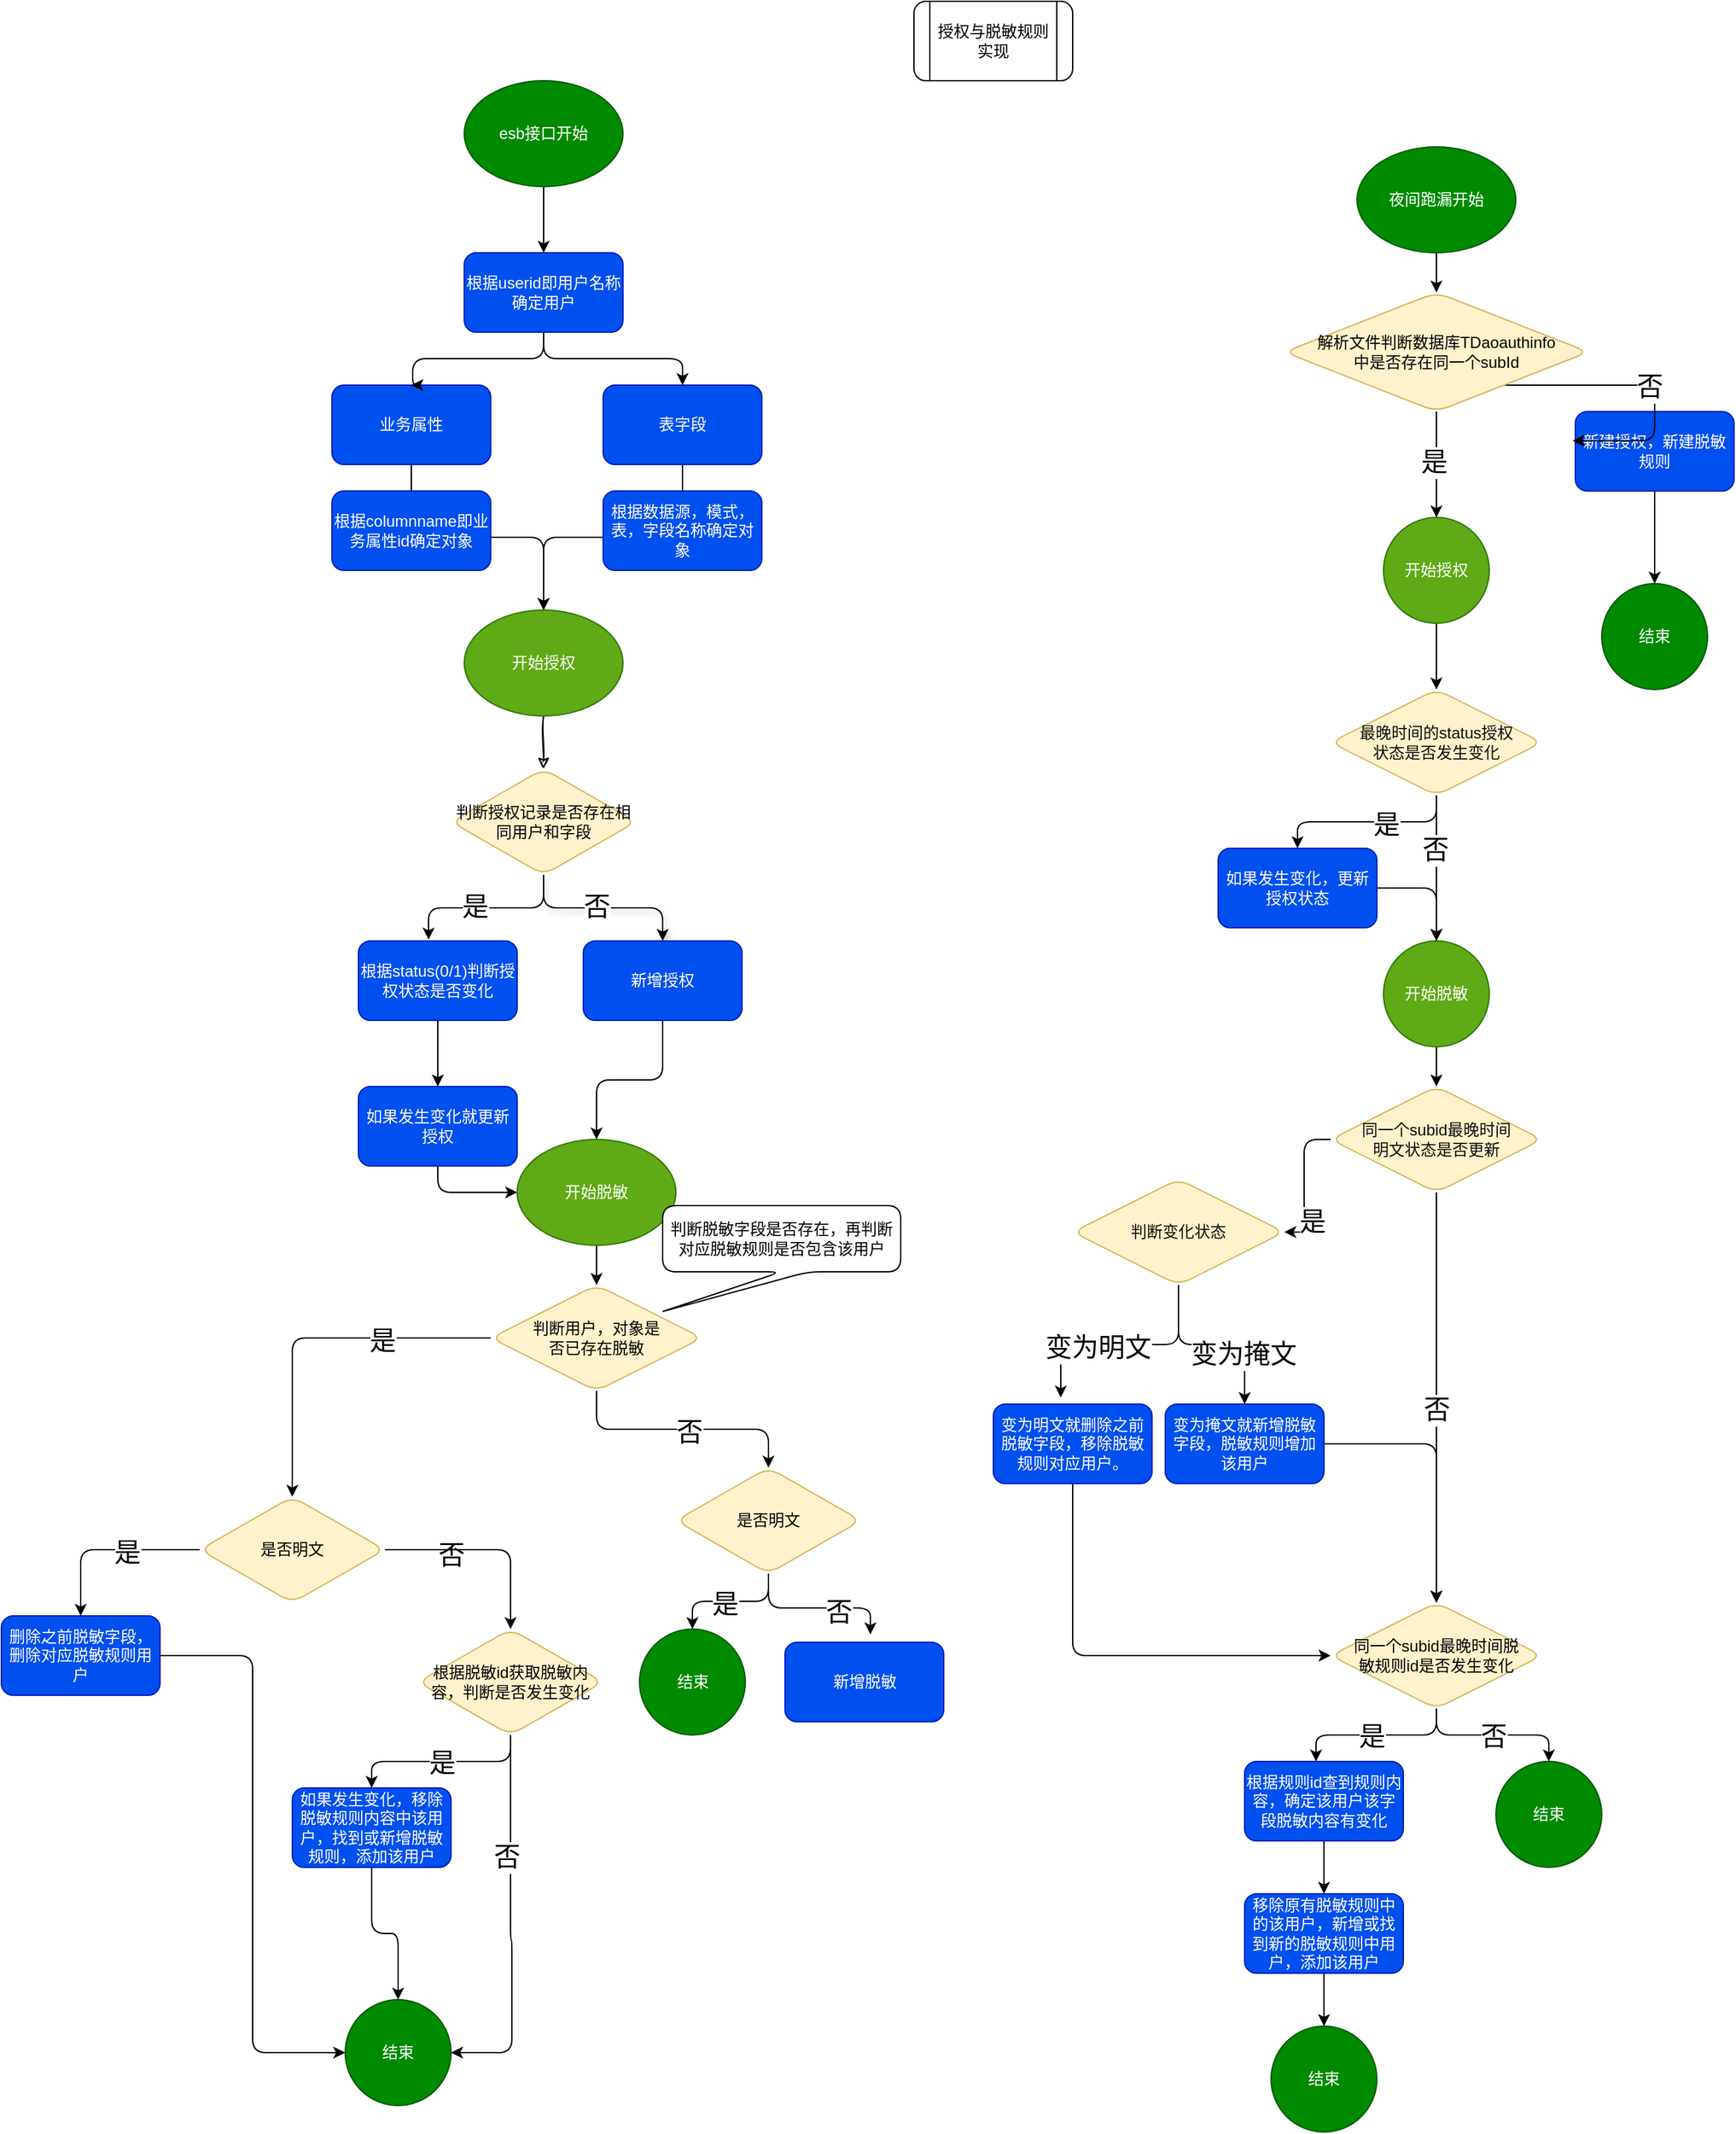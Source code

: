 <mxfile version="21.3.3" type="github">
  <diagram name="第 1 页" id="JEGLBMH6vbY7rjLnTZk3">
    <mxGraphModel dx="954" dy="687" grid="1" gridSize="10" guides="1" tooltips="1" connect="1" arrows="1" fold="1" page="1" pageScale="1" pageWidth="1654" pageHeight="2336" math="0" shadow="0">
      <root>
        <mxCell id="0" />
        <mxCell id="1" parent="0" />
        <mxCell id="SrfIqpWs__mMkCmQZflK-2" value="" style="edgeStyle=orthogonalEdgeStyle;rounded=1;orthogonalLoop=1;jettySize=auto;html=1;" edge="1" parent="1" source="WMcb2O_40LmebdI58iZz-1" target="WMcb2O_40LmebdI58iZz-8">
          <mxGeometry relative="1" as="geometry" />
        </mxCell>
        <mxCell id="WMcb2O_40LmebdI58iZz-1" value="esb接口开始" style="ellipse;whiteSpace=wrap;html=1;fillColor=#008a00;fontColor=#ffffff;strokeColor=#005700;rounded=1;" parent="1" vertex="1">
          <mxGeometry x="440" y="120" width="120" height="80" as="geometry" />
        </mxCell>
        <mxCell id="WMcb2O_40LmebdI58iZz-61" value="" style="edgeStyle=orthogonalEdgeStyle;rounded=1;orthogonalLoop=1;jettySize=auto;html=1;" parent="1" source="WMcb2O_40LmebdI58iZz-2" target="WMcb2O_40LmebdI58iZz-14" edge="1">
          <mxGeometry relative="1" as="geometry" />
        </mxCell>
        <mxCell id="WMcb2O_40LmebdI58iZz-2" value="业务属性" style="rounded=1;whiteSpace=wrap;html=1;fillColor=#0050ef;fontColor=#ffffff;strokeColor=#001DBC;" parent="1" vertex="1">
          <mxGeometry x="340" y="350" width="120" height="60" as="geometry" />
        </mxCell>
        <mxCell id="WMcb2O_40LmebdI58iZz-4" value="授权与脱敏规则实现" style="shape=process;whiteSpace=wrap;html=1;backgroundOutline=1;rounded=1;" parent="1" vertex="1">
          <mxGeometry x="780" y="60" width="120" height="60" as="geometry" />
        </mxCell>
        <mxCell id="SrfIqpWs__mMkCmQZflK-46" value="" style="edgeStyle=orthogonalEdgeStyle;rounded=1;hachureGap=4;orthogonalLoop=1;jettySize=auto;html=1;fontFamily=Architects Daughter;fontSource=https%3A%2F%2Ffonts.googleapis.com%2Fcss%3Ffamily%3DArchitects%2BDaughter;fontSize=16;" edge="1" parent="1" source="WMcb2O_40LmebdI58iZz-5" target="WMcb2O_40LmebdI58iZz-50">
          <mxGeometry relative="1" as="geometry" />
        </mxCell>
        <mxCell id="WMcb2O_40LmebdI58iZz-5" value="夜间跑漏开始" style="ellipse;whiteSpace=wrap;html=1;fillColor=#008a00;fontColor=#ffffff;strokeColor=#005700;rounded=1;" parent="1" vertex="1">
          <mxGeometry x="1115" y="170" width="120" height="80" as="geometry" />
        </mxCell>
        <mxCell id="WMcb2O_40LmebdI58iZz-62" value="" style="edgeStyle=orthogonalEdgeStyle;rounded=1;orthogonalLoop=1;jettySize=auto;html=1;" parent="1" source="WMcb2O_40LmebdI58iZz-6" target="WMcb2O_40LmebdI58iZz-14" edge="1">
          <mxGeometry relative="1" as="geometry" />
        </mxCell>
        <mxCell id="WMcb2O_40LmebdI58iZz-6" value="表字段" style="rounded=1;whiteSpace=wrap;html=1;fillColor=#0050ef;fontColor=#ffffff;strokeColor=#001DBC;" parent="1" vertex="1">
          <mxGeometry x="545" y="350" width="120" height="60" as="geometry" />
        </mxCell>
        <mxCell id="WMcb2O_40LmebdI58iZz-7" value="根据columnname即业务属性id确定对象" style="rounded=1;whiteSpace=wrap;html=1;fillColor=#0050ef;fontColor=#ffffff;strokeColor=#001DBC;" parent="1" vertex="1">
          <mxGeometry x="340" y="430" width="120" height="60" as="geometry" />
        </mxCell>
        <mxCell id="SrfIqpWs__mMkCmQZflK-3" style="edgeStyle=orthogonalEdgeStyle;rounded=1;orthogonalLoop=1;jettySize=auto;html=1;entryX=0.5;entryY=0;entryDx=0;entryDy=0;" edge="1" parent="1" source="WMcb2O_40LmebdI58iZz-8" target="WMcb2O_40LmebdI58iZz-2">
          <mxGeometry relative="1" as="geometry">
            <mxPoint x="400" y="330" as="targetPoint" />
            <Array as="points">
              <mxPoint x="500" y="330" />
              <mxPoint x="401" y="330" />
            </Array>
          </mxGeometry>
        </mxCell>
        <mxCell id="SrfIqpWs__mMkCmQZflK-4" style="edgeStyle=orthogonalEdgeStyle;rounded=1;orthogonalLoop=1;jettySize=auto;html=1;entryX=0.5;entryY=0;entryDx=0;entryDy=0;" edge="1" parent="1" source="WMcb2O_40LmebdI58iZz-8" target="WMcb2O_40LmebdI58iZz-6">
          <mxGeometry relative="1" as="geometry">
            <mxPoint x="610" y="330" as="targetPoint" />
          </mxGeometry>
        </mxCell>
        <mxCell id="WMcb2O_40LmebdI58iZz-8" value="根据userid即用户名称确定用户" style="rounded=1;whiteSpace=wrap;html=1;fillColor=#0050ef;fontColor=#ffffff;strokeColor=#001DBC;" parent="1" vertex="1">
          <mxGeometry x="440" y="250" width="120" height="60" as="geometry" />
        </mxCell>
        <mxCell id="WMcb2O_40LmebdI58iZz-9" value="根据数据源，模式，表，字段名称确定对象" style="rounded=1;whiteSpace=wrap;html=1;fillColor=#0050ef;fontColor=#ffffff;strokeColor=#001DBC;" parent="1" vertex="1">
          <mxGeometry x="545" y="430" width="120" height="60" as="geometry" />
        </mxCell>
        <mxCell id="SrfIqpWs__mMkCmQZflK-15" style="edgeStyle=orthogonalEdgeStyle;rounded=1;hachureGap=4;orthogonalLoop=1;jettySize=auto;html=1;entryX=0.5;entryY=0;entryDx=0;entryDy=0;fontFamily=Architects Daughter;fontSource=https%3A%2F%2Ffonts.googleapis.com%2Fcss%3Ffamily%3DArchitects%2BDaughter;fontSize=16;strokeWidth=1;endSize=6;jumpSize=0;shadow=1;" edge="1" parent="1" source="WMcb2O_40LmebdI58iZz-11" target="WMcb2O_40LmebdI58iZz-17">
          <mxGeometry relative="1" as="geometry">
            <Array as="points">
              <mxPoint x="500" y="745" />
              <mxPoint x="590" y="745" />
            </Array>
          </mxGeometry>
        </mxCell>
        <mxCell id="SrfIqpWs__mMkCmQZflK-45" value="否" style="edgeLabel;html=1;align=center;verticalAlign=middle;resizable=0;points=[];fontSize=20;fontFamily=Architects Daughter;" vertex="1" connectable="0" parent="SrfIqpWs__mMkCmQZflK-15">
          <mxGeometry x="-0.071" y="1" relative="1" as="geometry">
            <mxPoint as="offset" />
          </mxGeometry>
        </mxCell>
        <mxCell id="SrfIqpWs__mMkCmQZflK-16" style="edgeStyle=orthogonalEdgeStyle;rounded=1;hachureGap=4;orthogonalLoop=1;jettySize=auto;html=1;entryX=0.442;entryY=-0.017;entryDx=0;entryDy=0;entryPerimeter=0;fontFamily=Architects Daughter;fontSource=https%3A%2F%2Ffonts.googleapis.com%2Fcss%3Ffamily%3DArchitects%2BDaughter;fontSize=16;" edge="1" parent="1" source="WMcb2O_40LmebdI58iZz-11" target="WMcb2O_40LmebdI58iZz-16">
          <mxGeometry relative="1" as="geometry" />
        </mxCell>
        <mxCell id="SrfIqpWs__mMkCmQZflK-44" value="是" style="edgeLabel;html=1;align=center;verticalAlign=middle;resizable=0;points=[];fontSize=20;fontFamily=Architects Daughter;" vertex="1" connectable="0" parent="SrfIqpWs__mMkCmQZflK-16">
          <mxGeometry x="0.133" y="-1" relative="1" as="geometry">
            <mxPoint as="offset" />
          </mxGeometry>
        </mxCell>
        <mxCell id="WMcb2O_40LmebdI58iZz-11" value="判断授权记录是否存在相同用户和字段" style="rhombus;whiteSpace=wrap;html=1;fillColor=#fff2cc;strokeColor=#d6b656;fontColor=#000000;rounded=1;" parent="1" vertex="1">
          <mxGeometry x="430" y="640" width="140" height="80" as="geometry" />
        </mxCell>
        <mxCell id="SrfIqpWs__mMkCmQZflK-11" value="" style="edgeStyle=orthogonalEdgeStyle;rounded=1;sketch=1;hachureGap=4;jiggle=2;curveFitting=1;orthogonalLoop=1;jettySize=auto;html=1;fontFamily=Architects Daughter;fontSource=https%3A%2F%2Ffonts.googleapis.com%2Fcss%3Ffamily%3DArchitects%2BDaughter;fontSize=16;" edge="1" parent="1" source="WMcb2O_40LmebdI58iZz-14" target="WMcb2O_40LmebdI58iZz-11">
          <mxGeometry relative="1" as="geometry" />
        </mxCell>
        <mxCell id="WMcb2O_40LmebdI58iZz-14" value="开始授权" style="ellipse;whiteSpace=wrap;html=1;fillColor=#60a917;fontColor=#ffffff;strokeColor=#2D7600;rounded=1;" parent="1" vertex="1">
          <mxGeometry x="440" y="520" width="120" height="80" as="geometry" />
        </mxCell>
        <mxCell id="SrfIqpWs__mMkCmQZflK-17" style="edgeStyle=orthogonalEdgeStyle;rounded=1;hachureGap=4;orthogonalLoop=1;jettySize=auto;html=1;fontFamily=Architects Daughter;fontSource=https%3A%2F%2Ffonts.googleapis.com%2Fcss%3Ffamily%3DArchitects%2BDaughter;fontSize=16;" edge="1" parent="1" source="WMcb2O_40LmebdI58iZz-16" target="WMcb2O_40LmebdI58iZz-20">
          <mxGeometry relative="1" as="geometry" />
        </mxCell>
        <mxCell id="WMcb2O_40LmebdI58iZz-16" value="根据status(0/1)判断授权状态是否变化" style="rounded=1;whiteSpace=wrap;html=1;fillColor=#0050ef;fontColor=#ffffff;strokeColor=#001DBC;" parent="1" vertex="1">
          <mxGeometry x="360" y="770" width="120" height="60" as="geometry" />
        </mxCell>
        <mxCell id="WMcb2O_40LmebdI58iZz-65" style="edgeStyle=orthogonalEdgeStyle;rounded=1;orthogonalLoop=1;jettySize=auto;html=1;" parent="1" source="WMcb2O_40LmebdI58iZz-17" target="WMcb2O_40LmebdI58iZz-21" edge="1">
          <mxGeometry relative="1" as="geometry" />
        </mxCell>
        <mxCell id="WMcb2O_40LmebdI58iZz-17" value="新增授权" style="rounded=1;whiteSpace=wrap;html=1;fillColor=#0050ef;fontColor=#ffffff;strokeColor=#001DBC;" parent="1" vertex="1">
          <mxGeometry x="530" y="770" width="120" height="60" as="geometry" />
        </mxCell>
        <mxCell id="SrfIqpWs__mMkCmQZflK-18" style="edgeStyle=orthogonalEdgeStyle;rounded=1;hachureGap=4;orthogonalLoop=1;jettySize=auto;html=1;entryX=0;entryY=0.5;entryDx=0;entryDy=0;fontFamily=Architects Daughter;fontSource=https%3A%2F%2Ffonts.googleapis.com%2Fcss%3Ffamily%3DArchitects%2BDaughter;fontSize=16;" edge="1" parent="1" source="WMcb2O_40LmebdI58iZz-20" target="WMcb2O_40LmebdI58iZz-21">
          <mxGeometry relative="1" as="geometry" />
        </mxCell>
        <mxCell id="WMcb2O_40LmebdI58iZz-20" value="如果发生变化就更新授权" style="rounded=1;whiteSpace=wrap;html=1;fillColor=#0050ef;fontColor=#ffffff;strokeColor=#001DBC;" parent="1" vertex="1">
          <mxGeometry x="360" y="880" width="120" height="60" as="geometry" />
        </mxCell>
        <mxCell id="SrfIqpWs__mMkCmQZflK-19" value="" style="edgeStyle=orthogonalEdgeStyle;rounded=1;hachureGap=4;orthogonalLoop=1;jettySize=auto;html=1;fontFamily=Architects Daughter;fontSource=https%3A%2F%2Ffonts.googleapis.com%2Fcss%3Ffamily%3DArchitects%2BDaughter;fontSize=16;" edge="1" parent="1" source="WMcb2O_40LmebdI58iZz-21" target="WMcb2O_40LmebdI58iZz-22">
          <mxGeometry relative="1" as="geometry" />
        </mxCell>
        <mxCell id="WMcb2O_40LmebdI58iZz-21" value="开始脱敏" style="ellipse;whiteSpace=wrap;html=1;fillColor=#60a917;fontColor=#ffffff;strokeColor=#2D7600;rounded=1;" parent="1" vertex="1">
          <mxGeometry x="480" y="920" width="120" height="80" as="geometry" />
        </mxCell>
        <mxCell id="SrfIqpWs__mMkCmQZflK-21" style="edgeStyle=orthogonalEdgeStyle;rounded=1;hachureGap=4;orthogonalLoop=1;jettySize=auto;html=1;fontFamily=Architects Daughter;fontSource=https%3A%2F%2Ffonts.googleapis.com%2Fcss%3Ffamily%3DArchitects%2BDaughter;fontSize=16;" edge="1" parent="1" source="WMcb2O_40LmebdI58iZz-22" target="WMcb2O_40LmebdI58iZz-39">
          <mxGeometry relative="1" as="geometry" />
        </mxCell>
        <mxCell id="SrfIqpWs__mMkCmQZflK-41" value="否" style="edgeLabel;html=1;align=center;verticalAlign=middle;resizable=0;points=[];fontSize=20;fontFamily=Architects Daughter;" vertex="1" connectable="0" parent="SrfIqpWs__mMkCmQZflK-21">
          <mxGeometry x="0.053" y="-2" relative="1" as="geometry">
            <mxPoint as="offset" />
          </mxGeometry>
        </mxCell>
        <mxCell id="SrfIqpWs__mMkCmQZflK-29" style="edgeStyle=orthogonalEdgeStyle;rounded=1;hachureGap=4;orthogonalLoop=1;jettySize=auto;html=1;entryX=0.5;entryY=0;entryDx=0;entryDy=0;fontFamily=Architects Daughter;fontSource=https%3A%2F%2Ffonts.googleapis.com%2Fcss%3Ffamily%3DArchitects%2BDaughter;fontSize=16;" edge="1" parent="1" source="WMcb2O_40LmebdI58iZz-22" target="WMcb2O_40LmebdI58iZz-38">
          <mxGeometry relative="1" as="geometry" />
        </mxCell>
        <mxCell id="SrfIqpWs__mMkCmQZflK-40" value="是" style="edgeLabel;html=1;align=center;verticalAlign=middle;resizable=0;points=[];fontSize=20;fontFamily=Architects Daughter;" vertex="1" connectable="0" parent="SrfIqpWs__mMkCmQZflK-29">
          <mxGeometry x="-0.393" y="2" relative="1" as="geometry">
            <mxPoint as="offset" />
          </mxGeometry>
        </mxCell>
        <mxCell id="WMcb2O_40LmebdI58iZz-22" value="判断用户，对象是&lt;br&gt;否已存在脱敏" style="rhombus;whiteSpace=wrap;html=1;fillColor=#fff2cc;strokeColor=#d6b656;fontColor=#000000;rounded=1;" parent="1" vertex="1">
          <mxGeometry x="460" y="1030" width="160" height="80" as="geometry" />
        </mxCell>
        <mxCell id="WMcb2O_40LmebdI58iZz-28" value="结束" style="ellipse;whiteSpace=wrap;html=1;aspect=fixed;fillColor=#008a00;fontColor=#ffffff;strokeColor=#005700;rounded=1;" parent="1" vertex="1">
          <mxGeometry x="572.5" y="1290" width="80" height="80" as="geometry" />
        </mxCell>
        <mxCell id="WMcb2O_40LmebdI58iZz-29" value="新增脱敏" style="rounded=1;whiteSpace=wrap;html=1;fillColor=#0050ef;fontColor=#ffffff;strokeColor=#001DBC;" parent="1" vertex="1">
          <mxGeometry x="682.5" y="1300" width="120" height="60" as="geometry" />
        </mxCell>
        <mxCell id="SrfIqpWs__mMkCmQZflK-34" value="" style="edgeStyle=orthogonalEdgeStyle;rounded=1;hachureGap=4;orthogonalLoop=1;jettySize=auto;html=1;fontFamily=Architects Daughter;fontSource=https%3A%2F%2Ffonts.googleapis.com%2Fcss%3Ffamily%3DArchitects%2BDaughter;fontSize=16;" edge="1" parent="1" source="WMcb2O_40LmebdI58iZz-30" target="WMcb2O_40LmebdI58iZz-51">
          <mxGeometry relative="1" as="geometry" />
        </mxCell>
        <mxCell id="WMcb2O_40LmebdI58iZz-30" value="如果发生变化，移除脱敏规则内容中该用户，找到或新增脱敏规则，添加该用户" style="rounded=1;whiteSpace=wrap;html=1;fillColor=#0050ef;fontColor=#ffffff;strokeColor=#001DBC;" parent="1" vertex="1">
          <mxGeometry x="310" y="1410" width="120" height="60" as="geometry" />
        </mxCell>
        <mxCell id="SrfIqpWs__mMkCmQZflK-55" value="" style="edgeStyle=orthogonalEdgeStyle;rounded=1;hachureGap=4;orthogonalLoop=1;jettySize=auto;html=1;fontFamily=Architects Daughter;fontSource=https%3A%2F%2Ffonts.googleapis.com%2Fcss%3Ffamily%3DArchitects%2BDaughter;fontSize=16;" edge="1" parent="1" source="WMcb2O_40LmebdI58iZz-33" target="WMcb2O_40LmebdI58iZz-34">
          <mxGeometry relative="1" as="geometry" />
        </mxCell>
        <mxCell id="WMcb2O_40LmebdI58iZz-33" value="新建授权，新建脱敏规则" style="rounded=1;whiteSpace=wrap;html=1;fillColor=#0050ef;fontColor=#ffffff;strokeColor=#001DBC;" parent="1" vertex="1">
          <mxGeometry x="1280" y="370" width="120" height="60" as="geometry" />
        </mxCell>
        <mxCell id="WMcb2O_40LmebdI58iZz-34" value="结束" style="ellipse;whiteSpace=wrap;html=1;aspect=fixed;fillColor=#008a00;fontColor=#ffffff;strokeColor=#005700;rounded=1;" parent="1" vertex="1">
          <mxGeometry x="1300" y="500" width="80" height="80" as="geometry" />
        </mxCell>
        <mxCell id="WMcb2O_40LmebdI58iZz-82" value="" style="edgeStyle=orthogonalEdgeStyle;rounded=1;orthogonalLoop=1;jettySize=auto;html=1;" parent="1" source="WMcb2O_40LmebdI58iZz-45" target="WMcb2O_40LmebdI58iZz-49" edge="1">
          <mxGeometry relative="1" as="geometry" />
        </mxCell>
        <mxCell id="SrfIqpWs__mMkCmQZflK-60" style="edgeStyle=orthogonalEdgeStyle;rounded=1;hachureGap=4;orthogonalLoop=1;jettySize=auto;html=1;entryX=0.5;entryY=0;entryDx=0;entryDy=0;fontFamily=Architects Daughter;fontSource=https%3A%2F%2Ffonts.googleapis.com%2Fcss%3Ffamily%3DArchitects%2BDaughter;fontSize=16;" edge="1" parent="1" source="WMcb2O_40LmebdI58iZz-35" target="WMcb2O_40LmebdI58iZz-45">
          <mxGeometry relative="1" as="geometry" />
        </mxCell>
        <mxCell id="WMcb2O_40LmebdI58iZz-35" value="如果发生变化，更新授权状态" style="rounded=1;whiteSpace=wrap;html=1;fillColor=#0050ef;fontColor=#ffffff;strokeColor=#001DBC;" parent="1" vertex="1">
          <mxGeometry x="1010" y="700" width="120" height="60" as="geometry" />
        </mxCell>
        <mxCell id="SrfIqpWs__mMkCmQZflK-22" style="edgeStyle=orthogonalEdgeStyle;rounded=1;hachureGap=4;orthogonalLoop=1;jettySize=auto;html=1;entryX=0.5;entryY=0;entryDx=0;entryDy=0;fontFamily=Architects Daughter;fontSource=https%3A%2F%2Ffonts.googleapis.com%2Fcss%3Ffamily%3DArchitects%2BDaughter;fontSize=16;" edge="1" parent="1" source="WMcb2O_40LmebdI58iZz-38" target="WMcb2O_40LmebdI58iZz-40">
          <mxGeometry relative="1" as="geometry" />
        </mxCell>
        <mxCell id="SrfIqpWs__mMkCmQZflK-38" value="是" style="edgeLabel;html=1;align=center;verticalAlign=middle;resizable=0;points=[];fontSize=20;fontFamily=Architects Daughter;" vertex="1" connectable="0" parent="SrfIqpWs__mMkCmQZflK-22">
          <mxGeometry x="-0.214" y="2" relative="1" as="geometry">
            <mxPoint as="offset" />
          </mxGeometry>
        </mxCell>
        <mxCell id="SrfIqpWs__mMkCmQZflK-28" style="edgeStyle=orthogonalEdgeStyle;rounded=1;hachureGap=4;orthogonalLoop=1;jettySize=auto;html=1;entryX=0.5;entryY=0;entryDx=0;entryDy=0;fontFamily=Architects Daughter;fontSource=https%3A%2F%2Ffonts.googleapis.com%2Fcss%3Ffamily%3DArchitects%2BDaughter;fontSize=16;" edge="1" parent="1" source="WMcb2O_40LmebdI58iZz-38" target="SrfIqpWs__mMkCmQZflK-27">
          <mxGeometry relative="1" as="geometry" />
        </mxCell>
        <mxCell id="WMcb2O_40LmebdI58iZz-38" value="是否明文" style="rhombus;whiteSpace=wrap;html=1;fillColor=#fff2cc;strokeColor=#d6b656;fontColor=#000000;rounded=1;" parent="1" vertex="1">
          <mxGeometry x="240" y="1190" width="140" height="80" as="geometry" />
        </mxCell>
        <mxCell id="SrfIqpWs__mMkCmQZflK-24" style="edgeStyle=orthogonalEdgeStyle;rounded=1;hachureGap=4;orthogonalLoop=1;jettySize=auto;html=1;entryX=0.5;entryY=0;entryDx=0;entryDy=0;fontFamily=Architects Daughter;fontSource=https%3A%2F%2Ffonts.googleapis.com%2Fcss%3Ffamily%3DArchitects%2BDaughter;fontSize=16;" edge="1" parent="1" source="WMcb2O_40LmebdI58iZz-39" target="WMcb2O_40LmebdI58iZz-28">
          <mxGeometry relative="1" as="geometry" />
        </mxCell>
        <mxCell id="SrfIqpWs__mMkCmQZflK-42" value="是" style="edgeLabel;html=1;align=center;verticalAlign=middle;resizable=0;points=[];fontSize=20;fontFamily=Architects Daughter;" vertex="1" connectable="0" parent="SrfIqpWs__mMkCmQZflK-24">
          <mxGeometry x="0.085" y="2" relative="1" as="geometry">
            <mxPoint as="offset" />
          </mxGeometry>
        </mxCell>
        <mxCell id="SrfIqpWs__mMkCmQZflK-26" style="edgeStyle=orthogonalEdgeStyle;rounded=1;hachureGap=4;orthogonalLoop=1;jettySize=auto;html=1;entryX=0.538;entryY=-0.1;entryDx=0;entryDy=0;entryPerimeter=0;fontFamily=Architects Daughter;fontSource=https%3A%2F%2Ffonts.googleapis.com%2Fcss%3Ffamily%3DArchitects%2BDaughter;fontSize=16;" edge="1" parent="1" source="WMcb2O_40LmebdI58iZz-39" target="WMcb2O_40LmebdI58iZz-29">
          <mxGeometry relative="1" as="geometry" />
        </mxCell>
        <mxCell id="SrfIqpWs__mMkCmQZflK-43" value="否" style="edgeLabel;html=1;align=center;verticalAlign=middle;resizable=0;points=[];fontSize=20;fontFamily=Architects Daughter;" vertex="1" connectable="0" parent="SrfIqpWs__mMkCmQZflK-26">
          <mxGeometry x="0.283" y="-3" relative="1" as="geometry">
            <mxPoint as="offset" />
          </mxGeometry>
        </mxCell>
        <mxCell id="WMcb2O_40LmebdI58iZz-39" value="是否明文" style="rhombus;whiteSpace=wrap;html=1;fillColor=#fff2cc;strokeColor=#d6b656;fontColor=#000000;rounded=1;" parent="1" vertex="1">
          <mxGeometry x="600" y="1168" width="140" height="80" as="geometry" />
        </mxCell>
        <mxCell id="SrfIqpWs__mMkCmQZflK-32" style="edgeStyle=orthogonalEdgeStyle;rounded=1;hachureGap=4;orthogonalLoop=1;jettySize=auto;html=1;entryX=0;entryY=0.5;entryDx=0;entryDy=0;fontFamily=Architects Daughter;fontSource=https%3A%2F%2Ffonts.googleapis.com%2Fcss%3Ffamily%3DArchitects%2BDaughter;fontSize=16;" edge="1" parent="1" source="WMcb2O_40LmebdI58iZz-40" target="WMcb2O_40LmebdI58iZz-51">
          <mxGeometry relative="1" as="geometry" />
        </mxCell>
        <mxCell id="WMcb2O_40LmebdI58iZz-40" value="删除之前脱敏字段，删除对应脱敏规则用户" style="rounded=1;whiteSpace=wrap;html=1;fillColor=#0050ef;fontColor=#ffffff;strokeColor=#001DBC;" parent="1" vertex="1">
          <mxGeometry x="90" y="1280" width="120" height="60" as="geometry" />
        </mxCell>
        <mxCell id="WMcb2O_40LmebdI58iZz-42" value="判断脱敏字段是否存在，再判断对应脱敏规则是否包含该用户" style="shape=callout;whiteSpace=wrap;html=1;perimeter=calloutPerimeter;position2=0;rounded=1;" parent="1" vertex="1">
          <mxGeometry x="590" y="970" width="180" height="80" as="geometry" />
        </mxCell>
        <mxCell id="SrfIqpWs__mMkCmQZflK-56" value="" style="edgeStyle=orthogonalEdgeStyle;rounded=1;hachureGap=4;orthogonalLoop=1;jettySize=auto;html=1;fontFamily=Architects Daughter;fontSource=https%3A%2F%2Ffonts.googleapis.com%2Fcss%3Ffamily%3DArchitects%2BDaughter;fontSize=16;" edge="1" parent="1" source="WMcb2O_40LmebdI58iZz-48">
          <mxGeometry relative="1" as="geometry">
            <mxPoint x="1175" y="580" as="targetPoint" />
          </mxGeometry>
        </mxCell>
        <mxCell id="WMcb2O_40LmebdI58iZz-48" value="开始授权" style="ellipse;whiteSpace=wrap;html=1;aspect=fixed;fillColor=#60a917;fontColor=#ffffff;strokeColor=#2D7600;rounded=1;" parent="1" vertex="1">
          <mxGeometry x="1135" y="450" width="80" height="80" as="geometry" />
        </mxCell>
        <mxCell id="SrfIqpWs__mMkCmQZflK-68" style="edgeStyle=orthogonalEdgeStyle;rounded=1;hachureGap=4;orthogonalLoop=1;jettySize=auto;html=1;entryX=1;entryY=0.5;entryDx=0;entryDy=0;fontFamily=Architects Daughter;fontSource=https%3A%2F%2Ffonts.googleapis.com%2Fcss%3Ffamily%3DArchitects%2BDaughter;fontSize=16;" edge="1" parent="1" source="WMcb2O_40LmebdI58iZz-49" target="SrfIqpWs__mMkCmQZflK-67">
          <mxGeometry relative="1" as="geometry" />
        </mxCell>
        <mxCell id="SrfIqpWs__mMkCmQZflK-69" value="是" style="edgeLabel;html=1;align=center;verticalAlign=middle;resizable=0;points=[];fontSize=20;fontFamily=Architects Daughter;" vertex="1" connectable="0" parent="SrfIqpWs__mMkCmQZflK-68">
          <mxGeometry x="0.514" y="1" relative="1" as="geometry">
            <mxPoint as="offset" />
          </mxGeometry>
        </mxCell>
        <mxCell id="SrfIqpWs__mMkCmQZflK-70" style="edgeStyle=orthogonalEdgeStyle;rounded=1;hachureGap=4;orthogonalLoop=1;jettySize=auto;html=1;entryX=0.5;entryY=0;entryDx=0;entryDy=0;fontFamily=Architects Daughter;fontSource=https%3A%2F%2Ffonts.googleapis.com%2Fcss%3Ffamily%3DArchitects%2BDaughter;fontSize=16;" edge="1" parent="1" source="WMcb2O_40LmebdI58iZz-49" target="WMcb2O_40LmebdI58iZz-52">
          <mxGeometry relative="1" as="geometry" />
        </mxCell>
        <mxCell id="SrfIqpWs__mMkCmQZflK-71" value="否" style="edgeLabel;html=1;align=center;verticalAlign=middle;resizable=0;points=[];fontSize=20;fontFamily=Architects Daughter;" vertex="1" connectable="0" parent="SrfIqpWs__mMkCmQZflK-70">
          <mxGeometry x="0.059" relative="1" as="geometry">
            <mxPoint as="offset" />
          </mxGeometry>
        </mxCell>
        <mxCell id="WMcb2O_40LmebdI58iZz-49" value="同一个subid最晚时间&lt;br&gt;明文状态是否更新" style="rhombus;whiteSpace=wrap;html=1;fillColor=#fff2cc;strokeColor=#d6b656;fontColor=#0D0D0D;rounded=1;" parent="1" vertex="1">
          <mxGeometry x="1095" y="880" width="160" height="80" as="geometry" />
        </mxCell>
        <mxCell id="SrfIqpWs__mMkCmQZflK-51" style="edgeStyle=orthogonalEdgeStyle;rounded=1;hachureGap=4;orthogonalLoop=1;jettySize=auto;html=1;entryX=-0.017;entryY=0.367;entryDx=0;entryDy=0;entryPerimeter=0;fontFamily=Architects Daughter;fontSource=https%3A%2F%2Ffonts.googleapis.com%2Fcss%3Ffamily%3DArchitects%2BDaughter;fontSize=16;" edge="1" parent="1" source="WMcb2O_40LmebdI58iZz-50" target="WMcb2O_40LmebdI58iZz-33">
          <mxGeometry relative="1" as="geometry">
            <Array as="points">
              <mxPoint x="1340" y="350" />
            </Array>
          </mxGeometry>
        </mxCell>
        <mxCell id="SrfIqpWs__mMkCmQZflK-52" value="否" style="edgeLabel;html=1;align=center;verticalAlign=middle;resizable=0;points=[];fontSize=20;fontFamily=Architects Daughter;" vertex="1" connectable="0" parent="SrfIqpWs__mMkCmQZflK-51">
          <mxGeometry x="0.009" y="-1" relative="1" as="geometry">
            <mxPoint as="offset" />
          </mxGeometry>
        </mxCell>
        <mxCell id="SrfIqpWs__mMkCmQZflK-53" style="edgeStyle=orthogonalEdgeStyle;rounded=1;hachureGap=4;orthogonalLoop=1;jettySize=auto;html=1;entryX=0.5;entryY=0;entryDx=0;entryDy=0;fontFamily=Architects Daughter;fontSource=https%3A%2F%2Ffonts.googleapis.com%2Fcss%3Ffamily%3DArchitects%2BDaughter;fontSize=16;" edge="1" parent="1" source="WMcb2O_40LmebdI58iZz-50" target="WMcb2O_40LmebdI58iZz-48">
          <mxGeometry relative="1" as="geometry" />
        </mxCell>
        <mxCell id="SrfIqpWs__mMkCmQZflK-54" value="是" style="edgeLabel;html=1;align=center;verticalAlign=middle;resizable=0;points=[];fontSize=20;fontFamily=Architects Daughter;" vertex="1" connectable="0" parent="SrfIqpWs__mMkCmQZflK-53">
          <mxGeometry x="-0.046" y="-2" relative="1" as="geometry">
            <mxPoint as="offset" />
          </mxGeometry>
        </mxCell>
        <mxCell id="WMcb2O_40LmebdI58iZz-50" value="解析文件判断数据库TDaoauthinfo&lt;br&gt;中是否存在同一个subId" style="rhombus;whiteSpace=wrap;html=1;fillColor=#fff2cc;strokeColor=#d6b656;fontColor=#000000;rounded=1;" parent="1" vertex="1">
          <mxGeometry x="1060" y="280" width="230" height="90" as="geometry" />
        </mxCell>
        <mxCell id="WMcb2O_40LmebdI58iZz-51" value="结束" style="ellipse;whiteSpace=wrap;html=1;aspect=fixed;fillColor=#008a00;fontColor=#ffffff;strokeColor=#005700;rounded=1;" parent="1" vertex="1">
          <mxGeometry x="350" y="1570" width="80" height="80" as="geometry" />
        </mxCell>
        <mxCell id="SrfIqpWs__mMkCmQZflK-80" style="edgeStyle=orthogonalEdgeStyle;rounded=1;hachureGap=4;orthogonalLoop=1;jettySize=auto;html=1;entryX=0.45;entryY=0;entryDx=0;entryDy=0;entryPerimeter=0;fontFamily=Architects Daughter;fontSource=https%3A%2F%2Ffonts.googleapis.com%2Fcss%3Ffamily%3DArchitects%2BDaughter;fontSize=16;" edge="1" parent="1" source="WMcb2O_40LmebdI58iZz-52" target="WMcb2O_40LmebdI58iZz-55">
          <mxGeometry relative="1" as="geometry" />
        </mxCell>
        <mxCell id="SrfIqpWs__mMkCmQZflK-85" value="是" style="edgeLabel;html=1;align=center;verticalAlign=middle;resizable=0;points=[];fontSize=20;fontFamily=Architects Daughter;" vertex="1" connectable="0" parent="SrfIqpWs__mMkCmQZflK-80">
          <mxGeometry x="0.053" y="1" relative="1" as="geometry">
            <mxPoint as="offset" />
          </mxGeometry>
        </mxCell>
        <mxCell id="SrfIqpWs__mMkCmQZflK-81" style="edgeStyle=orthogonalEdgeStyle;rounded=1;hachureGap=4;orthogonalLoop=1;jettySize=auto;html=1;entryX=0.5;entryY=0;entryDx=0;entryDy=0;fontFamily=Architects Daughter;fontSource=https%3A%2F%2Ffonts.googleapis.com%2Fcss%3Ffamily%3DArchitects%2BDaughter;fontSize=16;" edge="1" parent="1" source="WMcb2O_40LmebdI58iZz-52" target="WMcb2O_40LmebdI58iZz-57">
          <mxGeometry relative="1" as="geometry" />
        </mxCell>
        <mxCell id="SrfIqpWs__mMkCmQZflK-86" value="否" style="edgeLabel;html=1;align=center;verticalAlign=middle;resizable=0;points=[];fontSize=20;fontFamily=Architects Daughter;" vertex="1" connectable="0" parent="SrfIqpWs__mMkCmQZflK-81">
          <mxGeometry x="0.008" y="-1" relative="1" as="geometry">
            <mxPoint as="offset" />
          </mxGeometry>
        </mxCell>
        <mxCell id="WMcb2O_40LmebdI58iZz-52" value="同一个subid最晚时间脱&lt;br&gt;敏规则id是否发生变化" style="rhombus;whiteSpace=wrap;html=1;fillColor=#fff2cc;strokeColor=#d6b656;fontColor=#000000;rounded=1;" parent="1" vertex="1">
          <mxGeometry x="1095" y="1270" width="160" height="80" as="geometry" />
        </mxCell>
        <mxCell id="WMcb2O_40LmebdI58iZz-54" value="结束" style="ellipse;whiteSpace=wrap;html=1;aspect=fixed;fillColor=#008a00;fontColor=#ffffff;strokeColor=#005700;rounded=1;" parent="1" vertex="1">
          <mxGeometry x="1050" y="1590" width="80" height="80" as="geometry" />
        </mxCell>
        <mxCell id="SrfIqpWs__mMkCmQZflK-82" value="" style="edgeStyle=orthogonalEdgeStyle;rounded=1;hachureGap=4;orthogonalLoop=1;jettySize=auto;html=1;fontFamily=Architects Daughter;fontSource=https%3A%2F%2Ffonts.googleapis.com%2Fcss%3Ffamily%3DArchitects%2BDaughter;fontSize=16;" edge="1" parent="1" source="WMcb2O_40LmebdI58iZz-55" target="WMcb2O_40LmebdI58iZz-56">
          <mxGeometry relative="1" as="geometry" />
        </mxCell>
        <mxCell id="WMcb2O_40LmebdI58iZz-55" value="根据规则id查到规则内容，确定该用户该字段脱敏内容有变化" style="rounded=1;whiteSpace=wrap;html=1;fillColor=#0050ef;fontColor=#ffffff;strokeColor=#001DBC;" parent="1" vertex="1">
          <mxGeometry x="1030" y="1390" width="120" height="60" as="geometry" />
        </mxCell>
        <mxCell id="SrfIqpWs__mMkCmQZflK-84" value="" style="edgeStyle=orthogonalEdgeStyle;rounded=1;hachureGap=4;orthogonalLoop=1;jettySize=auto;html=1;fontFamily=Architects Daughter;fontSource=https%3A%2F%2Ffonts.googleapis.com%2Fcss%3Ffamily%3DArchitects%2BDaughter;fontSize=16;" edge="1" parent="1" source="WMcb2O_40LmebdI58iZz-56" target="WMcb2O_40LmebdI58iZz-54">
          <mxGeometry relative="1" as="geometry" />
        </mxCell>
        <mxCell id="WMcb2O_40LmebdI58iZz-56" value="移除原有脱敏规则中的该用户，新增或找到新的脱敏规则中用户，添加该用户" style="rounded=1;whiteSpace=wrap;html=1;fillColor=#0050ef;fontColor=#ffffff;strokeColor=#001DBC;" parent="1" vertex="1">
          <mxGeometry x="1030" y="1490" width="120" height="60" as="geometry" />
        </mxCell>
        <mxCell id="WMcb2O_40LmebdI58iZz-57" value="结束" style="ellipse;whiteSpace=wrap;html=1;aspect=fixed;fillColor=#008a00;fontColor=#ffffff;strokeColor=#005700;rounded=1;" parent="1" vertex="1">
          <mxGeometry x="1220" y="1390" width="80" height="80" as="geometry" />
        </mxCell>
        <mxCell id="WMcb2O_40LmebdI58iZz-45" value="开始脱敏" style="ellipse;whiteSpace=wrap;html=1;aspect=fixed;fillColor=#60a917;fontColor=#ffffff;strokeColor=#2D7600;rounded=1;" parent="1" vertex="1">
          <mxGeometry x="1135" y="770" width="80" height="80" as="geometry" />
        </mxCell>
        <mxCell id="SrfIqpWs__mMkCmQZflK-30" style="edgeStyle=orthogonalEdgeStyle;rounded=1;hachureGap=4;orthogonalLoop=1;jettySize=auto;html=1;fontFamily=Architects Daughter;fontSource=https%3A%2F%2Ffonts.googleapis.com%2Fcss%3Ffamily%3DArchitects%2BDaughter;fontSize=16;" edge="1" parent="1" source="SrfIqpWs__mMkCmQZflK-27" target="WMcb2O_40LmebdI58iZz-30">
          <mxGeometry relative="1" as="geometry" />
        </mxCell>
        <mxCell id="SrfIqpWs__mMkCmQZflK-36" value="是" style="edgeLabel;html=1;align=center;verticalAlign=middle;resizable=0;points=[];fontSize=20;fontFamily=Architects Daughter;" vertex="1" connectable="0" parent="SrfIqpWs__mMkCmQZflK-30">
          <mxGeometry x="-0.007" y="1" relative="1" as="geometry">
            <mxPoint as="offset" />
          </mxGeometry>
        </mxCell>
        <mxCell id="SrfIqpWs__mMkCmQZflK-35" style="edgeStyle=orthogonalEdgeStyle;rounded=1;hachureGap=4;orthogonalLoop=1;jettySize=auto;html=1;fontFamily=Architects Daughter;fontSource=https%3A%2F%2Ffonts.googleapis.com%2Fcss%3Ffamily%3DArchitects%2BDaughter;fontSize=16;entryX=1;entryY=0.5;entryDx=0;entryDy=0;" edge="1" parent="1" source="SrfIqpWs__mMkCmQZflK-27" target="WMcb2O_40LmebdI58iZz-51">
          <mxGeometry relative="1" as="geometry">
            <mxPoint x="475" y="1680" as="targetPoint" />
            <Array as="points">
              <mxPoint x="475" y="1525" />
              <mxPoint x="476" y="1525" />
              <mxPoint x="476" y="1610" />
            </Array>
          </mxGeometry>
        </mxCell>
        <mxCell id="SrfIqpWs__mMkCmQZflK-37" value="否" style="edgeLabel;html=1;align=center;verticalAlign=middle;resizable=0;points=[];fontSize=20;fontFamily=Architects Daughter;" vertex="1" connectable="0" parent="SrfIqpWs__mMkCmQZflK-35">
          <mxGeometry x="-0.359" y="-3" relative="1" as="geometry">
            <mxPoint as="offset" />
          </mxGeometry>
        </mxCell>
        <mxCell id="SrfIqpWs__mMkCmQZflK-27" value="根据脱敏id获取脱敏内容，判断是否发生变化" style="rhombus;whiteSpace=wrap;html=1;fillColor=#fff2cc;strokeColor=#d6b656;fontColor=#000000;rounded=1;" vertex="1" parent="1">
          <mxGeometry x="405" y="1290" width="140" height="80" as="geometry" />
        </mxCell>
        <mxCell id="SrfIqpWs__mMkCmQZflK-39" value="否" style="text;html=1;align=center;verticalAlign=middle;resizable=0;points=[];autosize=1;strokeColor=none;fillColor=none;fontSize=20;fontFamily=Architects Daughter;" vertex="1" parent="1">
          <mxGeometry x="410" y="1214" width="40" height="40" as="geometry" />
        </mxCell>
        <mxCell id="SrfIqpWs__mMkCmQZflK-58" style="edgeStyle=orthogonalEdgeStyle;rounded=1;hachureGap=4;orthogonalLoop=1;jettySize=auto;html=1;entryX=0.5;entryY=0;entryDx=0;entryDy=0;fontFamily=Architects Daughter;fontSource=https%3A%2F%2Ffonts.googleapis.com%2Fcss%3Ffamily%3DArchitects%2BDaughter;fontSize=16;" edge="1" parent="1" source="SrfIqpWs__mMkCmQZflK-57" target="WMcb2O_40LmebdI58iZz-35">
          <mxGeometry relative="1" as="geometry" />
        </mxCell>
        <mxCell id="SrfIqpWs__mMkCmQZflK-61" value="是" style="edgeLabel;html=1;align=center;verticalAlign=middle;resizable=0;points=[];fontSize=20;fontFamily=Architects Daughter;" vertex="1" connectable="0" parent="SrfIqpWs__mMkCmQZflK-58">
          <mxGeometry x="-0.2" y="2" relative="1" as="geometry">
            <mxPoint as="offset" />
          </mxGeometry>
        </mxCell>
        <mxCell id="SrfIqpWs__mMkCmQZflK-59" style="edgeStyle=orthogonalEdgeStyle;rounded=1;hachureGap=4;orthogonalLoop=1;jettySize=auto;html=1;entryX=0.5;entryY=0;entryDx=0;entryDy=0;fontFamily=Architects Daughter;fontSource=https%3A%2F%2Ffonts.googleapis.com%2Fcss%3Ffamily%3DArchitects%2BDaughter;fontSize=16;" edge="1" parent="1" source="SrfIqpWs__mMkCmQZflK-57" target="WMcb2O_40LmebdI58iZz-45">
          <mxGeometry relative="1" as="geometry" />
        </mxCell>
        <mxCell id="SrfIqpWs__mMkCmQZflK-62" value="否" style="edgeLabel;html=1;align=center;verticalAlign=middle;resizable=0;points=[];fontSize=20;fontFamily=Architects Daughter;" vertex="1" connectable="0" parent="SrfIqpWs__mMkCmQZflK-59">
          <mxGeometry x="-0.255" y="-1" relative="1" as="geometry">
            <mxPoint as="offset" />
          </mxGeometry>
        </mxCell>
        <mxCell id="SrfIqpWs__mMkCmQZflK-57" value="最晚时间的status授权&lt;br&gt;状态是否发生变化" style="rhombus;whiteSpace=wrap;html=1;fillColor=#fff2cc;strokeColor=#d6b656;fontColor=#0D0D0D;rounded=1;" vertex="1" parent="1">
          <mxGeometry x="1095" y="580" width="160" height="80" as="geometry" />
        </mxCell>
        <mxCell id="SrfIqpWs__mMkCmQZflK-79" style="edgeStyle=orthogonalEdgeStyle;rounded=1;hachureGap=4;orthogonalLoop=1;jettySize=auto;html=1;fontFamily=Architects Daughter;fontSource=https%3A%2F%2Ffonts.googleapis.com%2Fcss%3Ffamily%3DArchitects%2BDaughter;fontSize=16;entryX=0;entryY=0.5;entryDx=0;entryDy=0;" edge="1" parent="1" source="SrfIqpWs__mMkCmQZflK-65" target="WMcb2O_40LmebdI58iZz-52">
          <mxGeometry relative="1" as="geometry">
            <mxPoint x="900" y="1440" as="targetPoint" />
            <Array as="points">
              <mxPoint x="900" y="1310" />
            </Array>
          </mxGeometry>
        </mxCell>
        <mxCell id="SrfIqpWs__mMkCmQZflK-65" value="变为明文就删除之前脱敏字段，移除脱敏规则对应用户。" style="rounded=1;whiteSpace=wrap;html=1;fillColor=#0050ef;fontColor=#ffffff;strokeColor=#001DBC;" vertex="1" parent="1">
          <mxGeometry x="840" y="1120" width="120" height="60" as="geometry" />
        </mxCell>
        <mxCell id="SrfIqpWs__mMkCmQZflK-78" style="edgeStyle=orthogonalEdgeStyle;rounded=1;hachureGap=4;orthogonalLoop=1;jettySize=auto;html=1;entryX=0.5;entryY=0;entryDx=0;entryDy=0;fontFamily=Architects Daughter;fontSource=https%3A%2F%2Ffonts.googleapis.com%2Fcss%3Ffamily%3DArchitects%2BDaughter;fontSize=16;" edge="1" parent="1" source="SrfIqpWs__mMkCmQZflK-66" target="WMcb2O_40LmebdI58iZz-52">
          <mxGeometry relative="1" as="geometry" />
        </mxCell>
        <mxCell id="SrfIqpWs__mMkCmQZflK-66" value="变为掩文就新增脱敏字段，脱敏规则增加该用户" style="rounded=1;whiteSpace=wrap;html=1;fillColor=#0050ef;fontColor=#ffffff;strokeColor=#001DBC;" vertex="1" parent="1">
          <mxGeometry x="970" y="1120" width="120" height="60" as="geometry" />
        </mxCell>
        <mxCell id="SrfIqpWs__mMkCmQZflK-72" style="edgeStyle=orthogonalEdgeStyle;rounded=1;hachureGap=4;orthogonalLoop=1;jettySize=auto;html=1;entryX=0.425;entryY=-0.083;entryDx=0;entryDy=0;entryPerimeter=0;fontFamily=Architects Daughter;fontSource=https%3A%2F%2Ffonts.googleapis.com%2Fcss%3Ffamily%3DArchitects%2BDaughter;fontSize=16;" edge="1" parent="1" source="SrfIqpWs__mMkCmQZflK-67" target="SrfIqpWs__mMkCmQZflK-65">
          <mxGeometry relative="1" as="geometry" />
        </mxCell>
        <mxCell id="SrfIqpWs__mMkCmQZflK-74" value="变为明文" style="edgeLabel;html=1;align=center;verticalAlign=middle;resizable=0;points=[];fontSize=20;fontFamily=Architects Daughter;" vertex="1" connectable="0" parent="SrfIqpWs__mMkCmQZflK-72">
          <mxGeometry x="0.218" y="2" relative="1" as="geometry">
            <mxPoint as="offset" />
          </mxGeometry>
        </mxCell>
        <mxCell id="SrfIqpWs__mMkCmQZflK-73" style="edgeStyle=orthogonalEdgeStyle;rounded=1;hachureGap=4;orthogonalLoop=1;jettySize=auto;html=1;entryX=0.5;entryY=0;entryDx=0;entryDy=0;fontFamily=Architects Daughter;fontSource=https%3A%2F%2Ffonts.googleapis.com%2Fcss%3Ffamily%3DArchitects%2BDaughter;fontSize=16;" edge="1" parent="1" source="SrfIqpWs__mMkCmQZflK-67" target="SrfIqpWs__mMkCmQZflK-66">
          <mxGeometry relative="1" as="geometry" />
        </mxCell>
        <mxCell id="SrfIqpWs__mMkCmQZflK-75" value="变为掩文" style="edgeLabel;html=1;align=center;verticalAlign=middle;resizable=0;points=[];fontSize=20;fontFamily=Architects Daughter;" vertex="1" connectable="0" parent="SrfIqpWs__mMkCmQZflK-73">
          <mxGeometry x="0.457" y="-1" relative="1" as="geometry">
            <mxPoint as="offset" />
          </mxGeometry>
        </mxCell>
        <mxCell id="SrfIqpWs__mMkCmQZflK-67" value="判断变化状态" style="rhombus;whiteSpace=wrap;html=1;fillColor=#fff2cc;strokeColor=#d6b656;fontColor=#0D0D0D;rounded=1;" vertex="1" parent="1">
          <mxGeometry x="900" y="950" width="160" height="80" as="geometry" />
        </mxCell>
      </root>
    </mxGraphModel>
  </diagram>
</mxfile>
